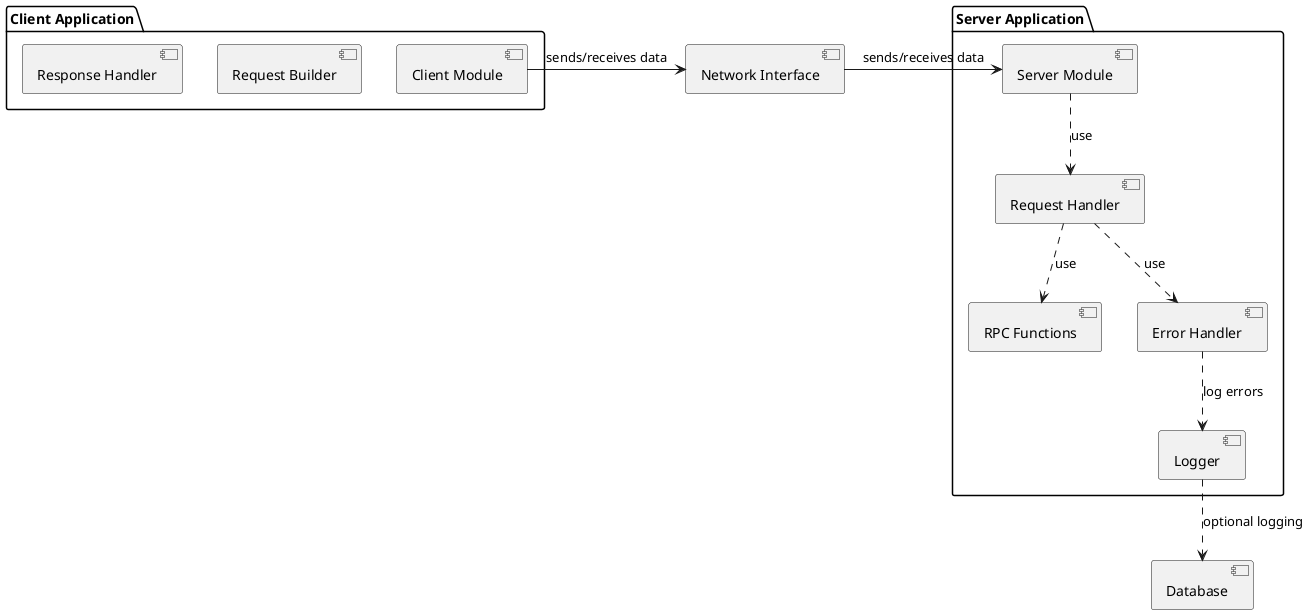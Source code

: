 @startuml
package "Client Application" {
    [Client Module]
    [Request Builder]
    [Response Handler]
}

package "Server Application" {
    [Server Module]
    [Request Handler]
    [RPC Functions]
    [Error Handler]
    [Logger]
}

[Network Interface]

[Client Module] -right-> [Network Interface] : sends/receives data
[Network Interface] -left-> [Server Module] : sends/receives data

[Database]

[Server Module] ..> [Request Handler] : use
[Request Handler] ..> [RPC Functions] : use
[Request Handler] ..> [Error Handler] : use
[Error Handler] ..> [Logger] : log errors

[Logger] ..> [Database] : optional logging

@enduml
